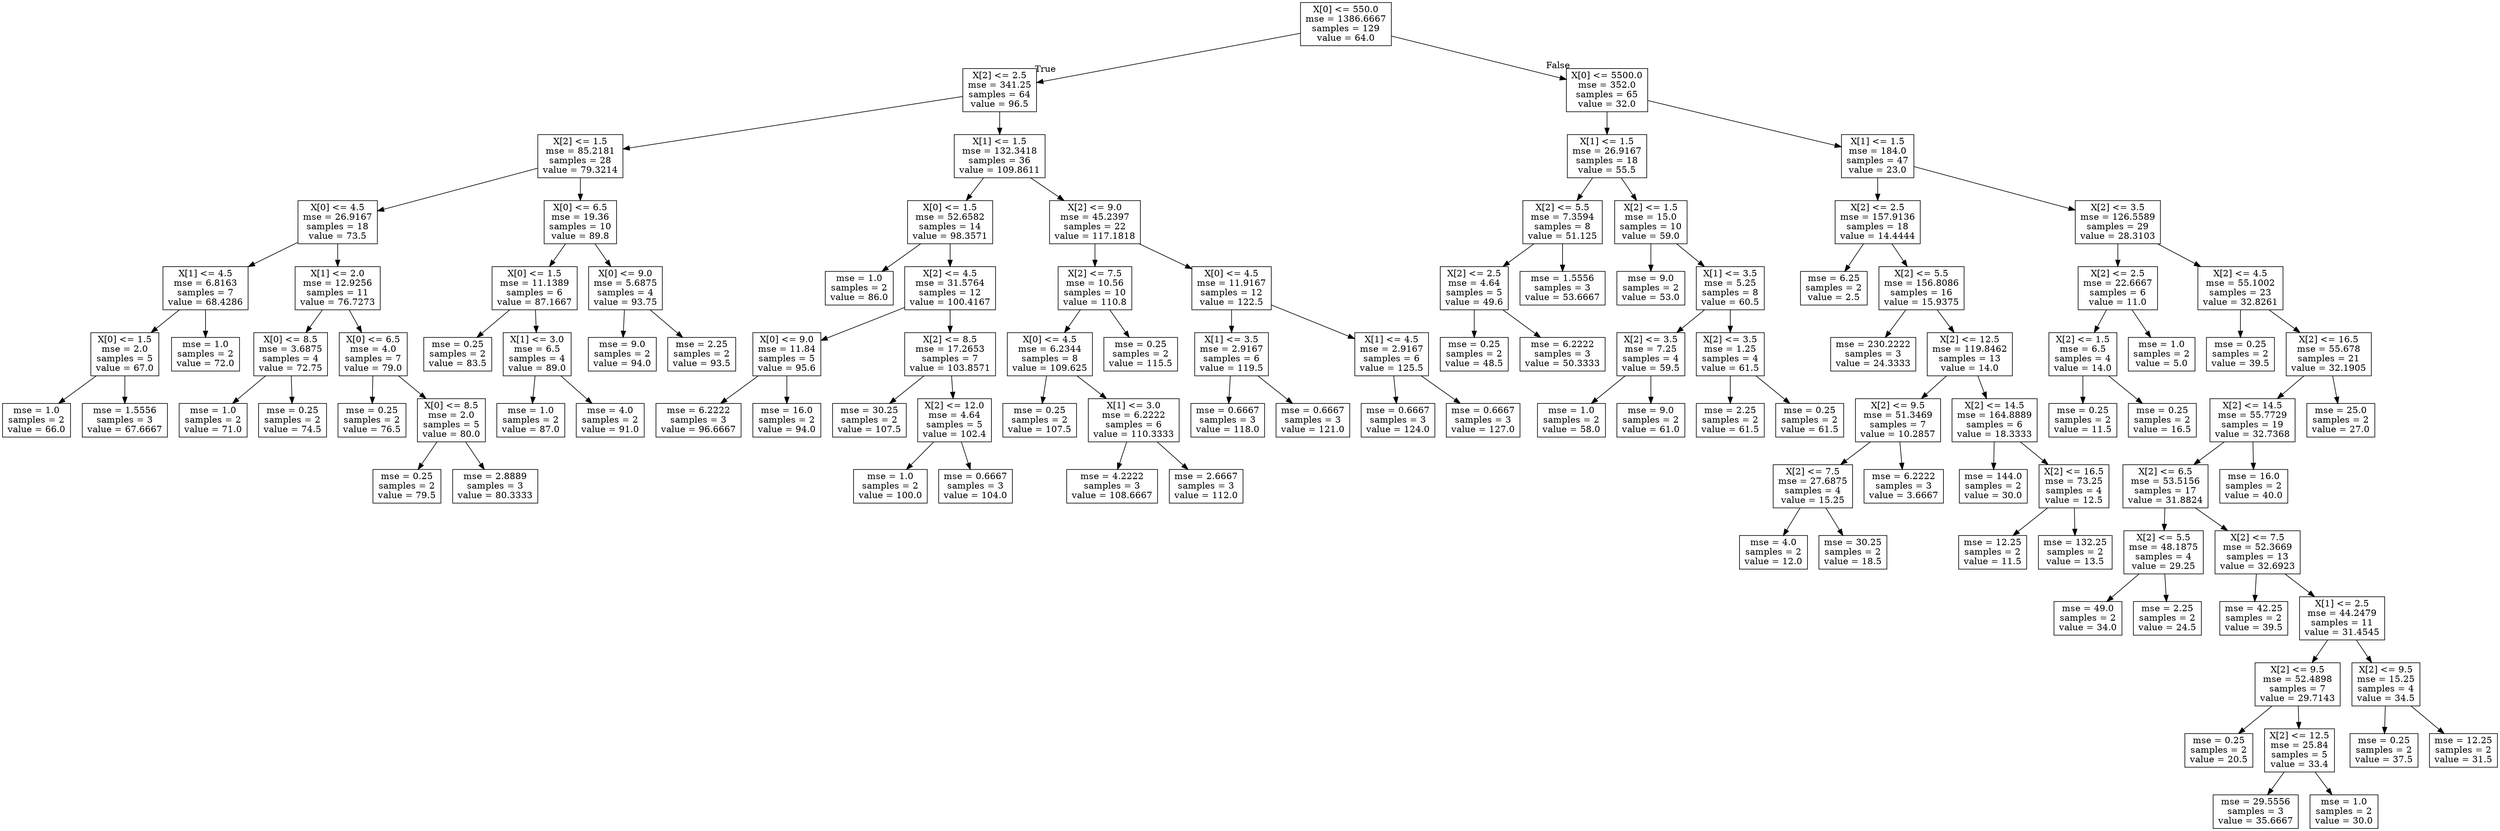 digraph Tree {
node [shape=box] ;
0 [label="X[0] <= 550.0\nmse = 1386.6667\nsamples = 129\nvalue = 64.0"] ;
1 [label="X[2] <= 2.5\nmse = 341.25\nsamples = 64\nvalue = 96.5"] ;
0 -> 1 [labeldistance=2.5, labelangle=45, headlabel="True"] ;
2 [label="X[2] <= 1.5\nmse = 85.2181\nsamples = 28\nvalue = 79.3214"] ;
1 -> 2 ;
3 [label="X[0] <= 4.5\nmse = 26.9167\nsamples = 18\nvalue = 73.5"] ;
2 -> 3 ;
4 [label="X[1] <= 4.5\nmse = 6.8163\nsamples = 7\nvalue = 68.4286"] ;
3 -> 4 ;
5 [label="X[0] <= 1.5\nmse = 2.0\nsamples = 5\nvalue = 67.0"] ;
4 -> 5 ;
6 [label="mse = 1.0\nsamples = 2\nvalue = 66.0"] ;
5 -> 6 ;
7 [label="mse = 1.5556\nsamples = 3\nvalue = 67.6667"] ;
5 -> 7 ;
8 [label="mse = 1.0\nsamples = 2\nvalue = 72.0"] ;
4 -> 8 ;
9 [label="X[1] <= 2.0\nmse = 12.9256\nsamples = 11\nvalue = 76.7273"] ;
3 -> 9 ;
10 [label="X[0] <= 8.5\nmse = 3.6875\nsamples = 4\nvalue = 72.75"] ;
9 -> 10 ;
11 [label="mse = 1.0\nsamples = 2\nvalue = 71.0"] ;
10 -> 11 ;
12 [label="mse = 0.25\nsamples = 2\nvalue = 74.5"] ;
10 -> 12 ;
13 [label="X[0] <= 6.5\nmse = 4.0\nsamples = 7\nvalue = 79.0"] ;
9 -> 13 ;
14 [label="mse = 0.25\nsamples = 2\nvalue = 76.5"] ;
13 -> 14 ;
15 [label="X[0] <= 8.5\nmse = 2.0\nsamples = 5\nvalue = 80.0"] ;
13 -> 15 ;
16 [label="mse = 0.25\nsamples = 2\nvalue = 79.5"] ;
15 -> 16 ;
17 [label="mse = 2.8889\nsamples = 3\nvalue = 80.3333"] ;
15 -> 17 ;
18 [label="X[0] <= 6.5\nmse = 19.36\nsamples = 10\nvalue = 89.8"] ;
2 -> 18 ;
19 [label="X[0] <= 1.5\nmse = 11.1389\nsamples = 6\nvalue = 87.1667"] ;
18 -> 19 ;
20 [label="mse = 0.25\nsamples = 2\nvalue = 83.5"] ;
19 -> 20 ;
21 [label="X[1] <= 3.0\nmse = 6.5\nsamples = 4\nvalue = 89.0"] ;
19 -> 21 ;
22 [label="mse = 1.0\nsamples = 2\nvalue = 87.0"] ;
21 -> 22 ;
23 [label="mse = 4.0\nsamples = 2\nvalue = 91.0"] ;
21 -> 23 ;
24 [label="X[0] <= 9.0\nmse = 5.6875\nsamples = 4\nvalue = 93.75"] ;
18 -> 24 ;
25 [label="mse = 9.0\nsamples = 2\nvalue = 94.0"] ;
24 -> 25 ;
26 [label="mse = 2.25\nsamples = 2\nvalue = 93.5"] ;
24 -> 26 ;
27 [label="X[1] <= 1.5\nmse = 132.3418\nsamples = 36\nvalue = 109.8611"] ;
1 -> 27 ;
28 [label="X[0] <= 1.5\nmse = 52.6582\nsamples = 14\nvalue = 98.3571"] ;
27 -> 28 ;
29 [label="mse = 1.0\nsamples = 2\nvalue = 86.0"] ;
28 -> 29 ;
30 [label="X[2] <= 4.5\nmse = 31.5764\nsamples = 12\nvalue = 100.4167"] ;
28 -> 30 ;
31 [label="X[0] <= 9.0\nmse = 11.84\nsamples = 5\nvalue = 95.6"] ;
30 -> 31 ;
32 [label="mse = 6.2222\nsamples = 3\nvalue = 96.6667"] ;
31 -> 32 ;
33 [label="mse = 16.0\nsamples = 2\nvalue = 94.0"] ;
31 -> 33 ;
34 [label="X[2] <= 8.5\nmse = 17.2653\nsamples = 7\nvalue = 103.8571"] ;
30 -> 34 ;
35 [label="mse = 30.25\nsamples = 2\nvalue = 107.5"] ;
34 -> 35 ;
36 [label="X[2] <= 12.0\nmse = 4.64\nsamples = 5\nvalue = 102.4"] ;
34 -> 36 ;
37 [label="mse = 1.0\nsamples = 2\nvalue = 100.0"] ;
36 -> 37 ;
38 [label="mse = 0.6667\nsamples = 3\nvalue = 104.0"] ;
36 -> 38 ;
39 [label="X[2] <= 9.0\nmse = 45.2397\nsamples = 22\nvalue = 117.1818"] ;
27 -> 39 ;
40 [label="X[2] <= 7.5\nmse = 10.56\nsamples = 10\nvalue = 110.8"] ;
39 -> 40 ;
41 [label="X[0] <= 4.5\nmse = 6.2344\nsamples = 8\nvalue = 109.625"] ;
40 -> 41 ;
42 [label="mse = 0.25\nsamples = 2\nvalue = 107.5"] ;
41 -> 42 ;
43 [label="X[1] <= 3.0\nmse = 6.2222\nsamples = 6\nvalue = 110.3333"] ;
41 -> 43 ;
44 [label="mse = 4.2222\nsamples = 3\nvalue = 108.6667"] ;
43 -> 44 ;
45 [label="mse = 2.6667\nsamples = 3\nvalue = 112.0"] ;
43 -> 45 ;
46 [label="mse = 0.25\nsamples = 2\nvalue = 115.5"] ;
40 -> 46 ;
47 [label="X[0] <= 4.5\nmse = 11.9167\nsamples = 12\nvalue = 122.5"] ;
39 -> 47 ;
48 [label="X[1] <= 3.5\nmse = 2.9167\nsamples = 6\nvalue = 119.5"] ;
47 -> 48 ;
49 [label="mse = 0.6667\nsamples = 3\nvalue = 118.0"] ;
48 -> 49 ;
50 [label="mse = 0.6667\nsamples = 3\nvalue = 121.0"] ;
48 -> 50 ;
51 [label="X[1] <= 4.5\nmse = 2.9167\nsamples = 6\nvalue = 125.5"] ;
47 -> 51 ;
52 [label="mse = 0.6667\nsamples = 3\nvalue = 124.0"] ;
51 -> 52 ;
53 [label="mse = 0.6667\nsamples = 3\nvalue = 127.0"] ;
51 -> 53 ;
54 [label="X[0] <= 5500.0\nmse = 352.0\nsamples = 65\nvalue = 32.0"] ;
0 -> 54 [labeldistance=2.5, labelangle=-45, headlabel="False"] ;
55 [label="X[1] <= 1.5\nmse = 26.9167\nsamples = 18\nvalue = 55.5"] ;
54 -> 55 ;
56 [label="X[2] <= 5.5\nmse = 7.3594\nsamples = 8\nvalue = 51.125"] ;
55 -> 56 ;
57 [label="X[2] <= 2.5\nmse = 4.64\nsamples = 5\nvalue = 49.6"] ;
56 -> 57 ;
58 [label="mse = 0.25\nsamples = 2\nvalue = 48.5"] ;
57 -> 58 ;
59 [label="mse = 6.2222\nsamples = 3\nvalue = 50.3333"] ;
57 -> 59 ;
60 [label="mse = 1.5556\nsamples = 3\nvalue = 53.6667"] ;
56 -> 60 ;
61 [label="X[2] <= 1.5\nmse = 15.0\nsamples = 10\nvalue = 59.0"] ;
55 -> 61 ;
62 [label="mse = 9.0\nsamples = 2\nvalue = 53.0"] ;
61 -> 62 ;
63 [label="X[1] <= 3.5\nmse = 5.25\nsamples = 8\nvalue = 60.5"] ;
61 -> 63 ;
64 [label="X[2] <= 3.5\nmse = 7.25\nsamples = 4\nvalue = 59.5"] ;
63 -> 64 ;
65 [label="mse = 1.0\nsamples = 2\nvalue = 58.0"] ;
64 -> 65 ;
66 [label="mse = 9.0\nsamples = 2\nvalue = 61.0"] ;
64 -> 66 ;
67 [label="X[2] <= 3.5\nmse = 1.25\nsamples = 4\nvalue = 61.5"] ;
63 -> 67 ;
68 [label="mse = 2.25\nsamples = 2\nvalue = 61.5"] ;
67 -> 68 ;
69 [label="mse = 0.25\nsamples = 2\nvalue = 61.5"] ;
67 -> 69 ;
70 [label="X[1] <= 1.5\nmse = 184.0\nsamples = 47\nvalue = 23.0"] ;
54 -> 70 ;
71 [label="X[2] <= 2.5\nmse = 157.9136\nsamples = 18\nvalue = 14.4444"] ;
70 -> 71 ;
72 [label="mse = 6.25\nsamples = 2\nvalue = 2.5"] ;
71 -> 72 ;
73 [label="X[2] <= 5.5\nmse = 156.8086\nsamples = 16\nvalue = 15.9375"] ;
71 -> 73 ;
74 [label="mse = 230.2222\nsamples = 3\nvalue = 24.3333"] ;
73 -> 74 ;
75 [label="X[2] <= 12.5\nmse = 119.8462\nsamples = 13\nvalue = 14.0"] ;
73 -> 75 ;
76 [label="X[2] <= 9.5\nmse = 51.3469\nsamples = 7\nvalue = 10.2857"] ;
75 -> 76 ;
77 [label="X[2] <= 7.5\nmse = 27.6875\nsamples = 4\nvalue = 15.25"] ;
76 -> 77 ;
78 [label="mse = 4.0\nsamples = 2\nvalue = 12.0"] ;
77 -> 78 ;
79 [label="mse = 30.25\nsamples = 2\nvalue = 18.5"] ;
77 -> 79 ;
80 [label="mse = 6.2222\nsamples = 3\nvalue = 3.6667"] ;
76 -> 80 ;
81 [label="X[2] <= 14.5\nmse = 164.8889\nsamples = 6\nvalue = 18.3333"] ;
75 -> 81 ;
82 [label="mse = 144.0\nsamples = 2\nvalue = 30.0"] ;
81 -> 82 ;
83 [label="X[2] <= 16.5\nmse = 73.25\nsamples = 4\nvalue = 12.5"] ;
81 -> 83 ;
84 [label="mse = 12.25\nsamples = 2\nvalue = 11.5"] ;
83 -> 84 ;
85 [label="mse = 132.25\nsamples = 2\nvalue = 13.5"] ;
83 -> 85 ;
86 [label="X[2] <= 3.5\nmse = 126.5589\nsamples = 29\nvalue = 28.3103"] ;
70 -> 86 ;
87 [label="X[2] <= 2.5\nmse = 22.6667\nsamples = 6\nvalue = 11.0"] ;
86 -> 87 ;
88 [label="X[2] <= 1.5\nmse = 6.5\nsamples = 4\nvalue = 14.0"] ;
87 -> 88 ;
89 [label="mse = 0.25\nsamples = 2\nvalue = 11.5"] ;
88 -> 89 ;
90 [label="mse = 0.25\nsamples = 2\nvalue = 16.5"] ;
88 -> 90 ;
91 [label="mse = 1.0\nsamples = 2\nvalue = 5.0"] ;
87 -> 91 ;
92 [label="X[2] <= 4.5\nmse = 55.1002\nsamples = 23\nvalue = 32.8261"] ;
86 -> 92 ;
93 [label="mse = 0.25\nsamples = 2\nvalue = 39.5"] ;
92 -> 93 ;
94 [label="X[2] <= 16.5\nmse = 55.678\nsamples = 21\nvalue = 32.1905"] ;
92 -> 94 ;
95 [label="X[2] <= 14.5\nmse = 55.7729\nsamples = 19\nvalue = 32.7368"] ;
94 -> 95 ;
96 [label="X[2] <= 6.5\nmse = 53.5156\nsamples = 17\nvalue = 31.8824"] ;
95 -> 96 ;
97 [label="X[2] <= 5.5\nmse = 48.1875\nsamples = 4\nvalue = 29.25"] ;
96 -> 97 ;
98 [label="mse = 49.0\nsamples = 2\nvalue = 34.0"] ;
97 -> 98 ;
99 [label="mse = 2.25\nsamples = 2\nvalue = 24.5"] ;
97 -> 99 ;
100 [label="X[2] <= 7.5\nmse = 52.3669\nsamples = 13\nvalue = 32.6923"] ;
96 -> 100 ;
101 [label="mse = 42.25\nsamples = 2\nvalue = 39.5"] ;
100 -> 101 ;
102 [label="X[1] <= 2.5\nmse = 44.2479\nsamples = 11\nvalue = 31.4545"] ;
100 -> 102 ;
103 [label="X[2] <= 9.5\nmse = 52.4898\nsamples = 7\nvalue = 29.7143"] ;
102 -> 103 ;
104 [label="mse = 0.25\nsamples = 2\nvalue = 20.5"] ;
103 -> 104 ;
105 [label="X[2] <= 12.5\nmse = 25.84\nsamples = 5\nvalue = 33.4"] ;
103 -> 105 ;
106 [label="mse = 29.5556\nsamples = 3\nvalue = 35.6667"] ;
105 -> 106 ;
107 [label="mse = 1.0\nsamples = 2\nvalue = 30.0"] ;
105 -> 107 ;
108 [label="X[2] <= 9.5\nmse = 15.25\nsamples = 4\nvalue = 34.5"] ;
102 -> 108 ;
109 [label="mse = 0.25\nsamples = 2\nvalue = 37.5"] ;
108 -> 109 ;
110 [label="mse = 12.25\nsamples = 2\nvalue = 31.5"] ;
108 -> 110 ;
111 [label="mse = 16.0\nsamples = 2\nvalue = 40.0"] ;
95 -> 111 ;
112 [label="mse = 25.0\nsamples = 2\nvalue = 27.0"] ;
94 -> 112 ;
}
